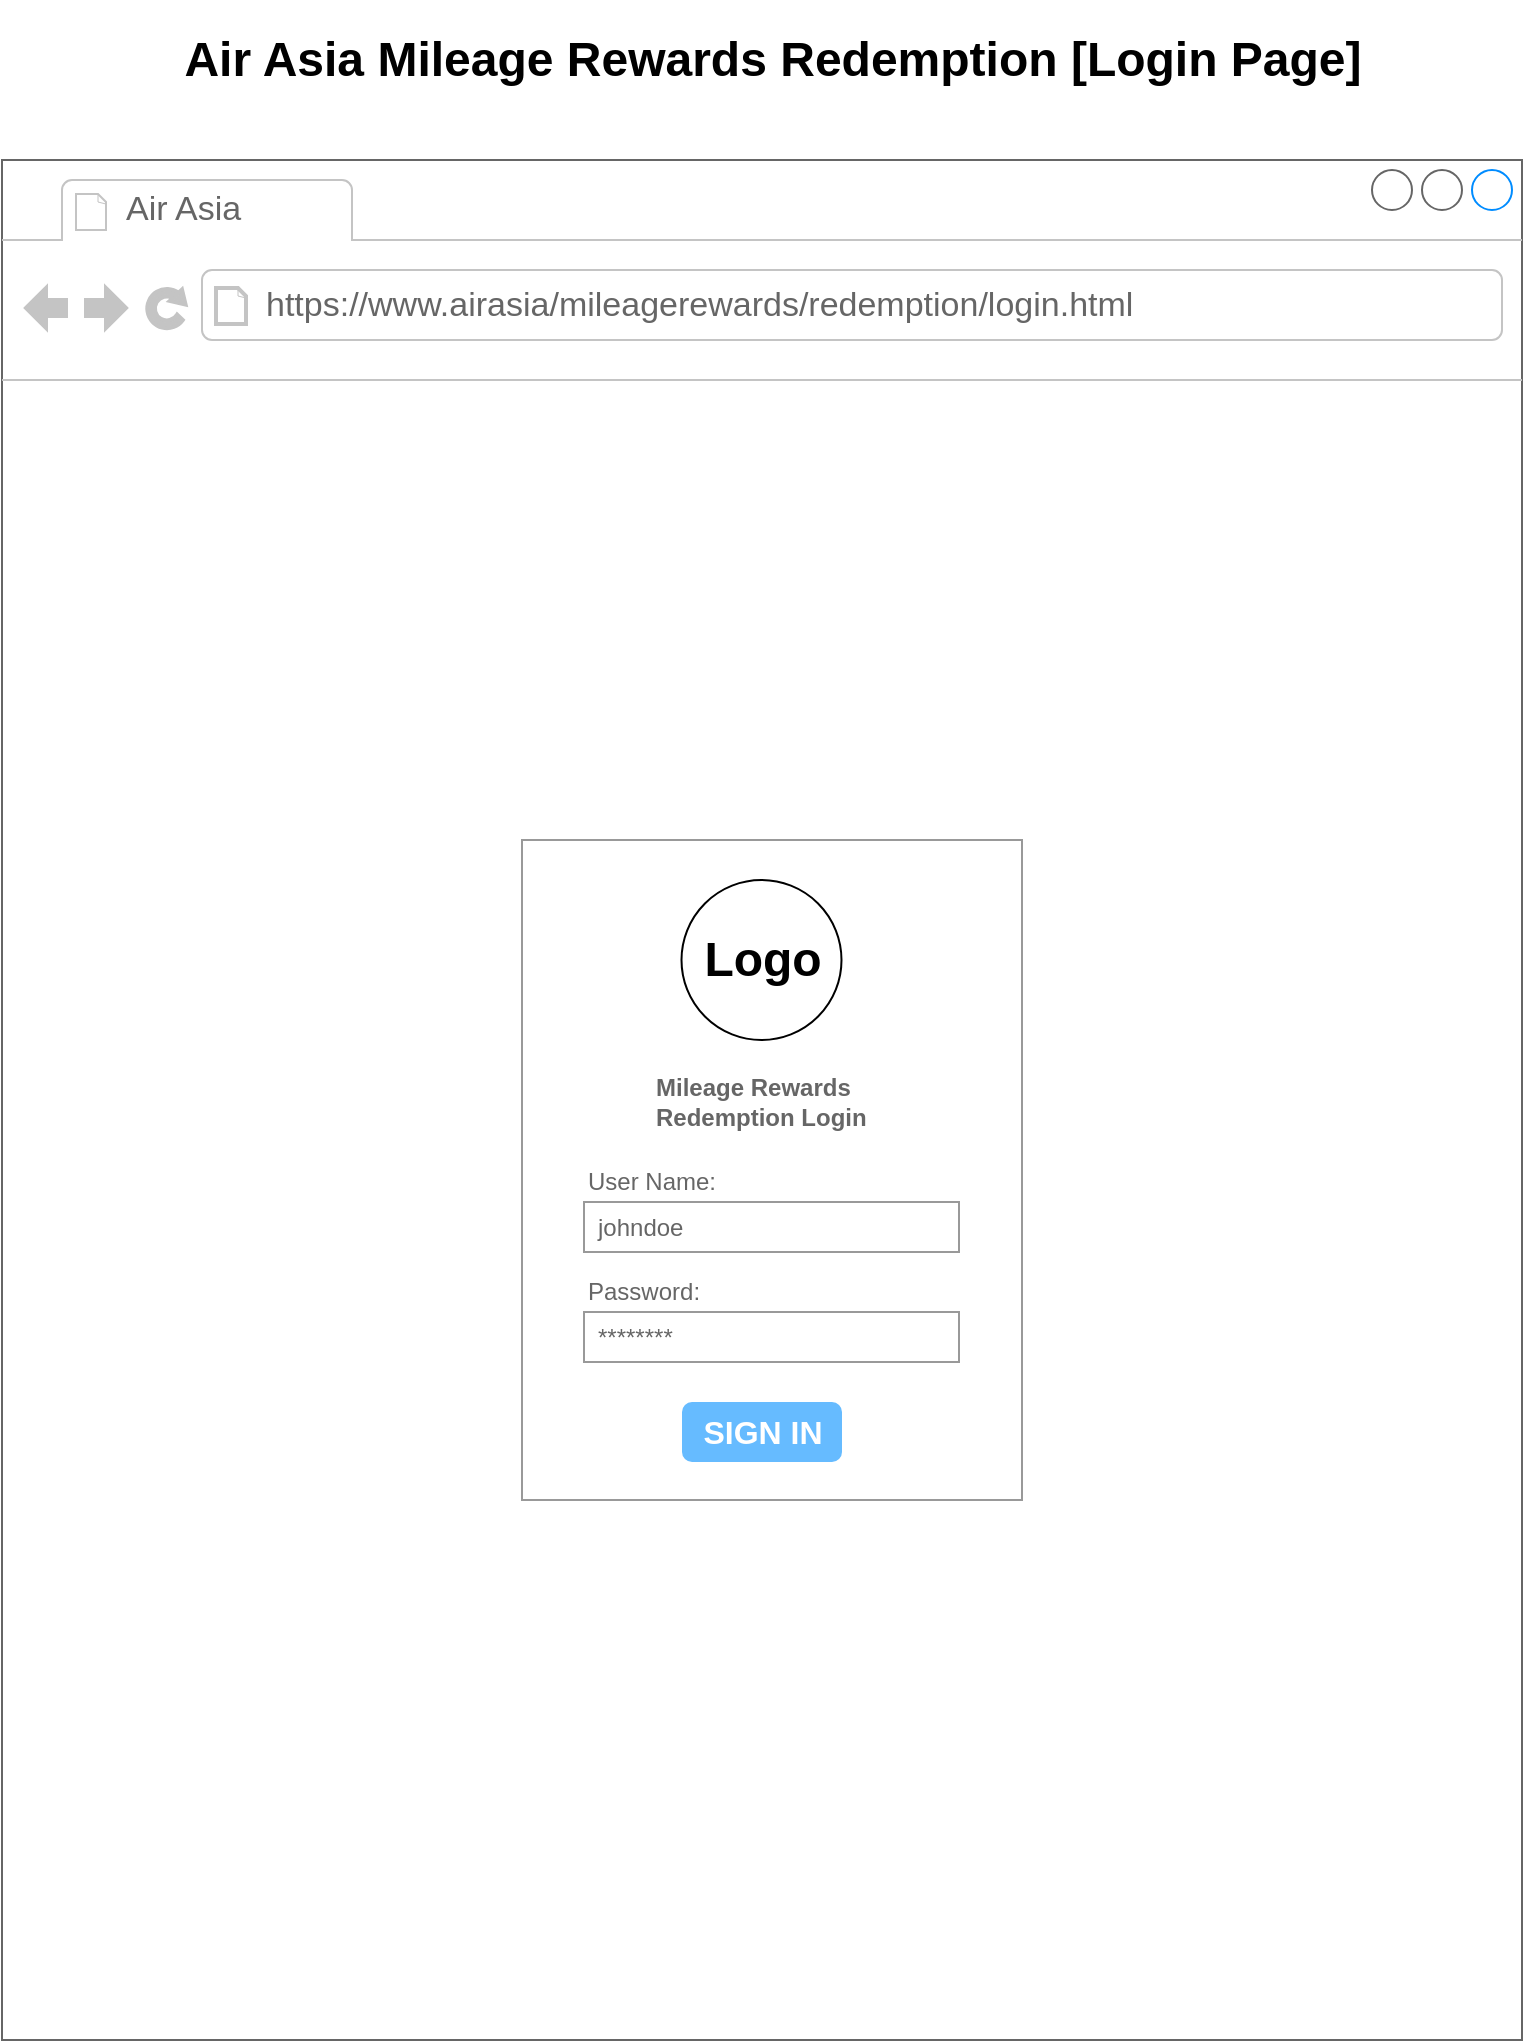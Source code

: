 <mxfile version="24.7.17">
  <diagram name="Page-1" id="DZHtVk2dUU66w1hCArG0">
    <mxGraphModel dx="1232" dy="1097" grid="1" gridSize="10" guides="1" tooltips="1" connect="1" arrows="1" fold="1" page="1" pageScale="1" pageWidth="850" pageHeight="1100" math="0" shadow="0">
      <root>
        <mxCell id="0" />
        <mxCell id="1" parent="0" />
        <mxCell id="S6XxQGTf_rDqTfSTWqi1-1" value="" style="strokeWidth=1;shadow=0;dashed=0;align=center;html=1;shape=mxgraph.mockup.containers.browserWindow;rSize=0;strokeColor=#666666;strokeColor2=#008cff;strokeColor3=#c4c4c4;mainText=,;recursiveResize=0;" parent="1" vertex="1">
          <mxGeometry x="40" y="120" width="760" height="940" as="geometry" />
        </mxCell>
        <mxCell id="S6XxQGTf_rDqTfSTWqi1-2" value="Air Asia" style="strokeWidth=1;shadow=0;dashed=0;align=center;html=1;shape=mxgraph.mockup.containers.anchor;fontSize=17;fontColor=#666666;align=left;whiteSpace=wrap;" parent="S6XxQGTf_rDqTfSTWqi1-1" vertex="1">
          <mxGeometry x="60" y="12" width="110" height="26" as="geometry" />
        </mxCell>
        <mxCell id="S6XxQGTf_rDqTfSTWqi1-3" value="https://www.airasia/mileagerewards/redemption/login.html" style="strokeWidth=1;shadow=0;dashed=0;align=center;html=1;shape=mxgraph.mockup.containers.anchor;rSize=0;fontSize=17;fontColor=#666666;align=left;" parent="S6XxQGTf_rDqTfSTWqi1-1" vertex="1">
          <mxGeometry x="130" y="60" width="250" height="26" as="geometry" />
        </mxCell>
        <mxCell id="S6XxQGTf_rDqTfSTWqi1-5" value="" style="strokeWidth=1;shadow=0;dashed=0;align=center;html=1;shape=mxgraph.mockup.forms.rrect;rSize=0;strokeColor=#999999;fillColor=#ffffff;" parent="S6XxQGTf_rDqTfSTWqi1-1" vertex="1">
          <mxGeometry x="260" y="340" width="250" height="330" as="geometry" />
        </mxCell>
        <mxCell id="S6XxQGTf_rDqTfSTWqi1-6" value="&lt;b&gt;Mileage Rewards&lt;/b&gt;&lt;div&gt;&lt;b&gt;Redemption Login&lt;/b&gt;&lt;/div&gt;" style="strokeWidth=1;shadow=0;dashed=0;align=center;html=1;shape=mxgraph.mockup.forms.anchor;fontSize=12;fontColor=#666666;align=left;resizeWidth=1;spacingLeft=0;" parent="S6XxQGTf_rDqTfSTWqi1-5" vertex="1">
          <mxGeometry width="162.5" height="40" relative="1" as="geometry">
            <mxPoint x="65" y="111" as="offset" />
          </mxGeometry>
        </mxCell>
        <mxCell id="S6XxQGTf_rDqTfSTWqi1-8" value="User Name:" style="strokeWidth=1;shadow=0;dashed=0;align=center;html=1;shape=mxgraph.mockup.forms.anchor;fontSize=12;fontColor=#666666;align=left;resizeWidth=1;spacingLeft=0;" parent="S6XxQGTf_rDqTfSTWqi1-5" vertex="1">
          <mxGeometry width="125" height="20" relative="1" as="geometry">
            <mxPoint x="31" y="161" as="offset" />
          </mxGeometry>
        </mxCell>
        <mxCell id="S6XxQGTf_rDqTfSTWqi1-9" value="johndoe" style="strokeWidth=1;shadow=0;dashed=0;align=center;html=1;shape=mxgraph.mockup.forms.rrect;rSize=0;strokeColor=#999999;fontColor=#666666;align=left;spacingLeft=5;resizeWidth=1;" parent="S6XxQGTf_rDqTfSTWqi1-5" vertex="1">
          <mxGeometry width="187.5" height="25" relative="1" as="geometry">
            <mxPoint x="31" y="181" as="offset" />
          </mxGeometry>
        </mxCell>
        <mxCell id="S6XxQGTf_rDqTfSTWqi1-10" value="Password:" style="strokeWidth=1;shadow=0;dashed=0;align=center;html=1;shape=mxgraph.mockup.forms.anchor;fontSize=12;fontColor=#666666;align=left;resizeWidth=1;spacingLeft=0;" parent="S6XxQGTf_rDqTfSTWqi1-5" vertex="1">
          <mxGeometry width="125" height="20" relative="1" as="geometry">
            <mxPoint x="31" y="216" as="offset" />
          </mxGeometry>
        </mxCell>
        <mxCell id="S6XxQGTf_rDqTfSTWqi1-11" value="********" style="strokeWidth=1;shadow=0;dashed=0;align=center;html=1;shape=mxgraph.mockup.forms.rrect;rSize=0;strokeColor=#999999;fontColor=#666666;align=left;spacingLeft=5;resizeWidth=1;" parent="S6XxQGTf_rDqTfSTWqi1-5" vertex="1">
          <mxGeometry width="187.5" height="25" relative="1" as="geometry">
            <mxPoint x="31" y="236" as="offset" />
          </mxGeometry>
        </mxCell>
        <mxCell id="S6XxQGTf_rDqTfSTWqi1-12" value="SIGN IN" style="strokeWidth=1;shadow=0;dashed=0;align=center;html=1;shape=mxgraph.mockup.forms.rrect;rSize=5;strokeColor=none;fontColor=#ffffff;fillColor=#66bbff;fontSize=16;fontStyle=1;" parent="S6XxQGTf_rDqTfSTWqi1-5" vertex="1">
          <mxGeometry y="1" width="80" height="30" relative="1" as="geometry">
            <mxPoint x="80" y="-49" as="offset" />
          </mxGeometry>
        </mxCell>
        <mxCell id="S6XxQGTf_rDqTfSTWqi1-17" value="" style="ellipse;whiteSpace=wrap;html=1;aspect=fixed;" parent="S6XxQGTf_rDqTfSTWqi1-5" vertex="1">
          <mxGeometry x="79.75" y="20" width="80" height="80" as="geometry" />
        </mxCell>
        <mxCell id="S6XxQGTf_rDqTfSTWqi1-18" value="Logo" style="text;strokeColor=none;fillColor=none;html=1;fontSize=24;fontStyle=1;verticalAlign=middle;align=center;" parent="S6XxQGTf_rDqTfSTWqi1-5" vertex="1">
          <mxGeometry x="57.25" y="40" width="125" height="40" as="geometry" />
        </mxCell>
        <mxCell id="S6XxQGTf_rDqTfSTWqi1-4" value="Air Asia Mileage Rewards Redemption [Login Page]" style="text;strokeColor=none;fillColor=none;html=1;fontSize=24;fontStyle=1;verticalAlign=middle;align=center;" parent="1" vertex="1">
          <mxGeometry x="375" y="40" width="100" height="60" as="geometry" />
        </mxCell>
      </root>
    </mxGraphModel>
  </diagram>
</mxfile>
